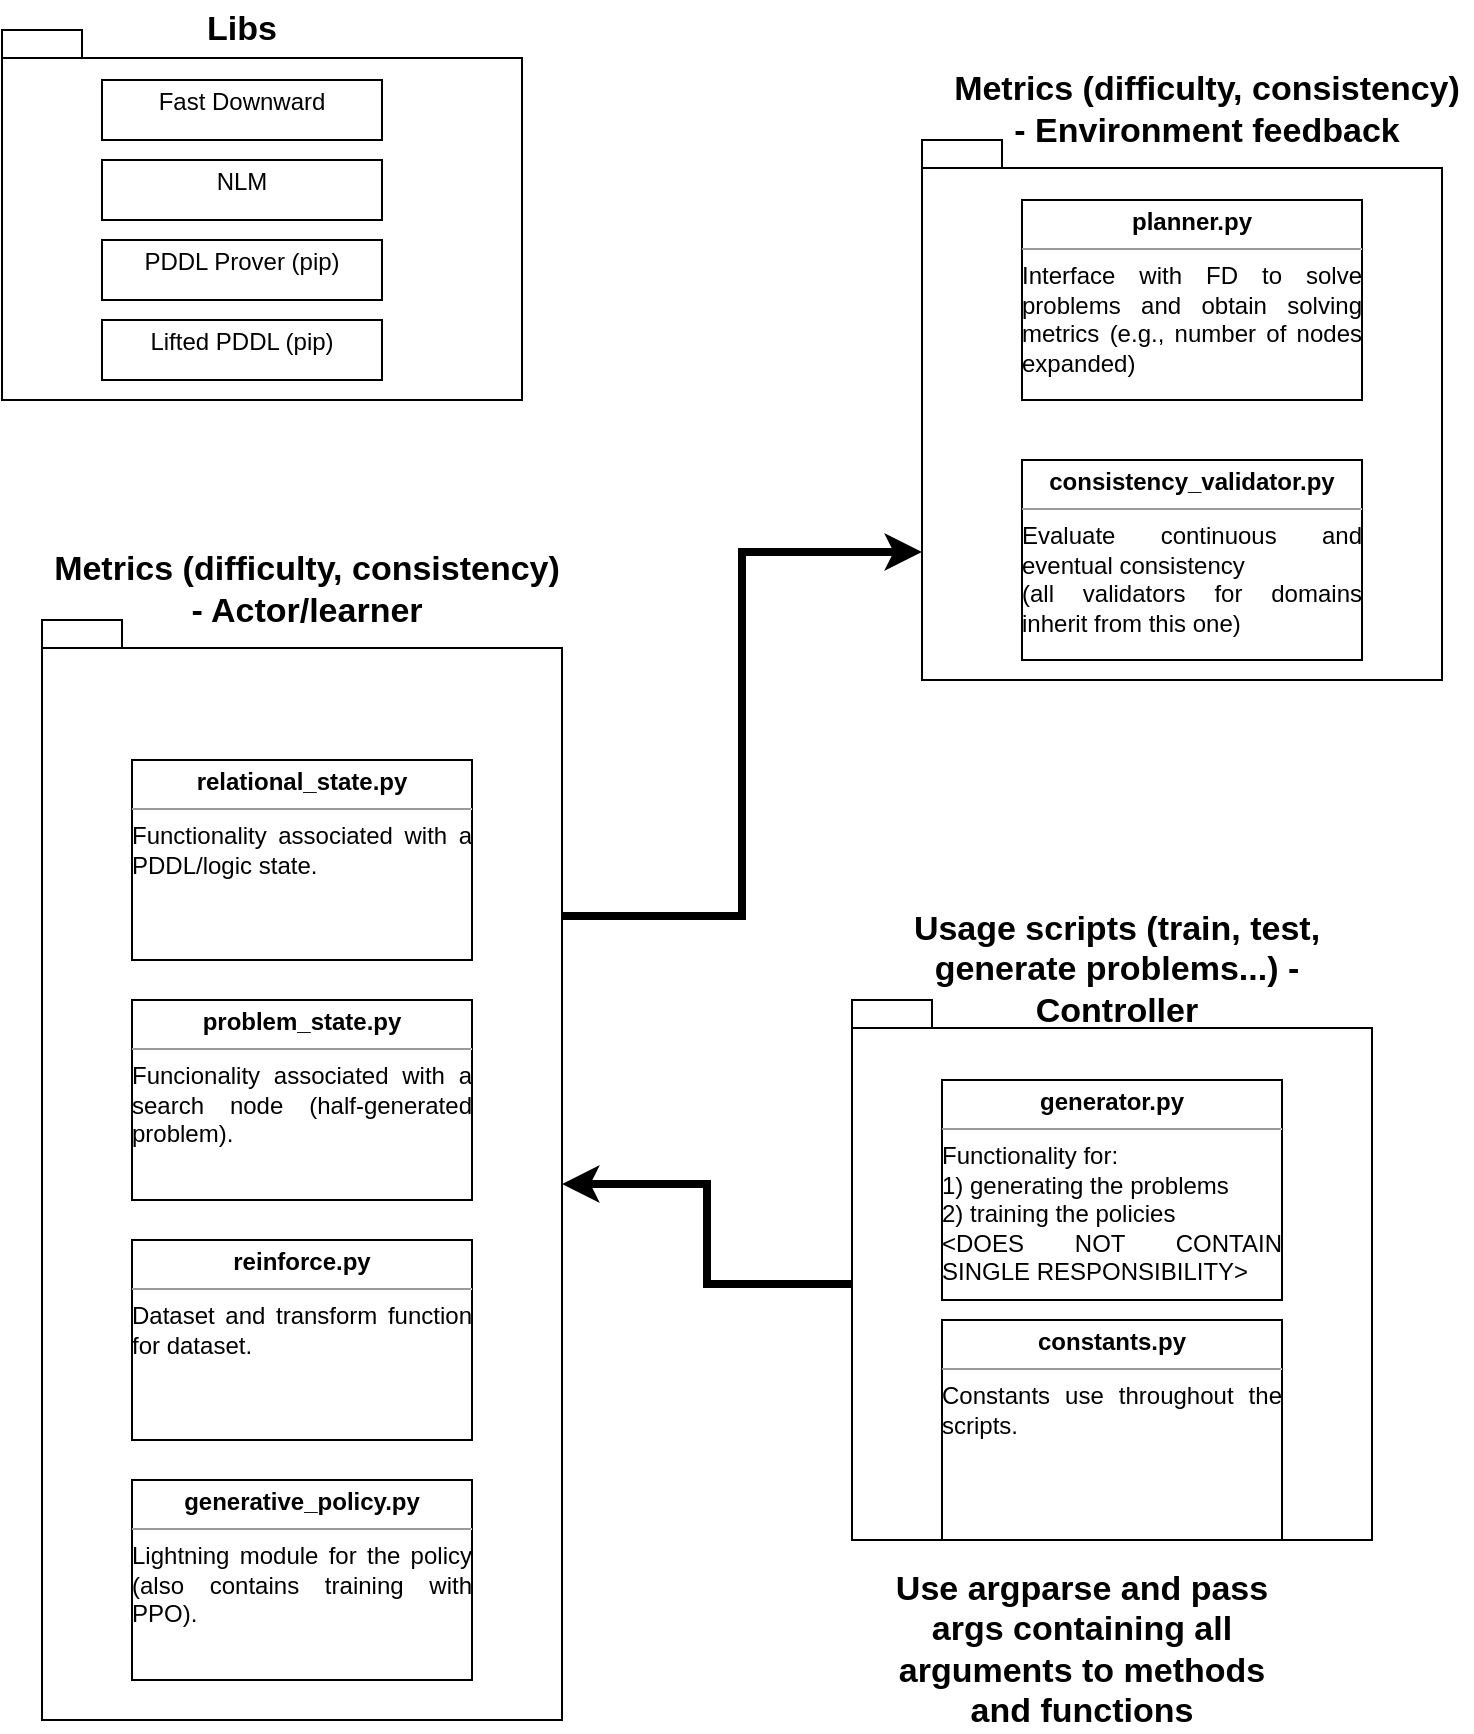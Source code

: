 <mxfile version="22.1.3" type="device">
  <diagram name="Página-1" id="LPAUuE1sYoByQAtt3wmM">
    <mxGraphModel dx="1199" dy="657" grid="1" gridSize="10" guides="1" tooltips="1" connect="1" arrows="1" fold="1" page="1" pageScale="1" pageWidth="827" pageHeight="1169" math="0" shadow="0">
      <root>
        <mxCell id="0" />
        <mxCell id="1" parent="0" />
        <mxCell id="U8iGTYYdDx7wfRS6JF8m-37" value="" style="shape=folder;fontStyle=1;spacingTop=10;tabWidth=40;tabHeight=14;tabPosition=left;html=1;whiteSpace=wrap;" parent="1" vertex="1">
          <mxGeometry x="80" y="340" width="260" height="550" as="geometry" />
        </mxCell>
        <mxCell id="U8iGTYYdDx7wfRS6JF8m-35" value="" style="shape=folder;fontStyle=1;spacingTop=10;tabWidth=40;tabHeight=14;tabPosition=left;html=1;whiteSpace=wrap;" parent="1" vertex="1">
          <mxGeometry x="485" y="530" width="260" height="270" as="geometry" />
        </mxCell>
        <mxCell id="U8iGTYYdDx7wfRS6JF8m-32" value="" style="shape=folder;fontStyle=1;spacingTop=10;tabWidth=40;tabHeight=14;tabPosition=left;html=1;whiteSpace=wrap;" parent="1" vertex="1">
          <mxGeometry x="520" y="100" width="260" height="270" as="geometry" />
        </mxCell>
        <mxCell id="U8iGTYYdDx7wfRS6JF8m-15" value="" style="shape=folder;fontStyle=1;spacingTop=10;tabWidth=40;tabHeight=14;tabPosition=left;html=1;whiteSpace=wrap;" parent="1" vertex="1">
          <mxGeometry x="60" y="45" width="260" height="185" as="geometry" />
        </mxCell>
        <mxCell id="U8iGTYYdDx7wfRS6JF8m-12" value="&lt;p style=&quot;margin:0px;margin-top:4px;text-align:center;&quot;&gt;Fast Downward&lt;/p&gt;" style="verticalAlign=top;align=left;overflow=fill;fontSize=12;fontFamily=Helvetica;html=1;whiteSpace=wrap;" parent="1" vertex="1">
          <mxGeometry x="110" y="70" width="140" height="30" as="geometry" />
        </mxCell>
        <mxCell id="U8iGTYYdDx7wfRS6JF8m-13" value="&lt;p style=&quot;margin:0px;margin-top:4px;text-align:center;&quot;&gt;NLM&lt;/p&gt;" style="verticalAlign=top;align=left;overflow=fill;fontSize=12;fontFamily=Helvetica;html=1;whiteSpace=wrap;" parent="1" vertex="1">
          <mxGeometry x="110" y="110" width="140" height="30" as="geometry" />
        </mxCell>
        <mxCell id="U8iGTYYdDx7wfRS6JF8m-14" value="&lt;p style=&quot;margin:0px;margin-top:4px;text-align:center;&quot;&gt;PDDL Prover (pip)&lt;/p&gt;" style="verticalAlign=top;align=left;overflow=fill;fontSize=12;fontFamily=Helvetica;html=1;whiteSpace=wrap;" parent="1" vertex="1">
          <mxGeometry x="110" y="150" width="140" height="30" as="geometry" />
        </mxCell>
        <mxCell id="U8iGTYYdDx7wfRS6JF8m-16" value="&lt;b&gt;&lt;font style=&quot;font-size: 17px;&quot;&gt;Libs&lt;/font&gt;&lt;/b&gt;" style="text;html=1;strokeColor=none;fillColor=none;align=center;verticalAlign=middle;whiteSpace=wrap;rounded=0;" parent="1" vertex="1">
          <mxGeometry x="150" y="30" width="60" height="30" as="geometry" />
        </mxCell>
        <mxCell id="U8iGTYYdDx7wfRS6JF8m-18" value="&lt;p style=&quot;margin:0px;margin-top:4px;text-align:center;&quot;&gt;Lifted PDDL (pip)&lt;/p&gt;" style="verticalAlign=top;align=left;overflow=fill;fontSize=12;fontFamily=Helvetica;html=1;whiteSpace=wrap;" parent="1" vertex="1">
          <mxGeometry x="110" y="190" width="140" height="30" as="geometry" />
        </mxCell>
        <mxCell id="U8iGTYYdDx7wfRS6JF8m-20" value="&lt;p style=&quot;margin:0px;margin-top:4px;text-align:center;&quot;&gt;&lt;b&gt;planner.py&lt;/b&gt;&lt;/p&gt;&lt;hr size=&quot;1&quot;&gt;&lt;div style=&quot;text-align: justify; height: 2px;&quot;&gt;Interface with FD to solve problems and obtain solving metrics (e.g., number of nodes expanded)&lt;/div&gt;" style="verticalAlign=top;align=left;overflow=fill;fontSize=12;fontFamily=Helvetica;html=1;whiteSpace=wrap;" parent="1" vertex="1">
          <mxGeometry x="570" y="130" width="170" height="100" as="geometry" />
        </mxCell>
        <mxCell id="U8iGTYYdDx7wfRS6JF8m-21" value="&lt;p style=&quot;margin:0px;margin-top:4px;text-align:center;&quot;&gt;&lt;b&gt;consistency_validator.py&lt;/b&gt;&lt;/p&gt;&lt;hr size=&quot;1&quot;&gt;&lt;div style=&quot;text-align: justify; height: 2px;&quot;&gt;Evaluate continuous and eventual consistency&lt;br&gt;(all validators for domains inherit from this one)&lt;/div&gt;" style="verticalAlign=top;align=left;overflow=fill;fontSize=12;fontFamily=Helvetica;html=1;whiteSpace=wrap;" parent="1" vertex="1">
          <mxGeometry x="570" y="260" width="170" height="100" as="geometry" />
        </mxCell>
        <mxCell id="U8iGTYYdDx7wfRS6JF8m-27" value="&lt;p style=&quot;margin:0px;margin-top:4px;text-align:center;&quot;&gt;&lt;b&gt;problem_state.py&lt;/b&gt;&lt;/p&gt;&lt;hr size=&quot;1&quot;&gt;&lt;div style=&quot;text-align: justify; height: 2px;&quot;&gt;Funcionality associated with a search node (half-generated problem).&lt;br&gt;&lt;/div&gt;" style="verticalAlign=top;align=left;overflow=fill;fontSize=12;fontFamily=Helvetica;html=1;whiteSpace=wrap;" parent="1" vertex="1">
          <mxGeometry x="125" y="530" width="170" height="100" as="geometry" />
        </mxCell>
        <mxCell id="U8iGTYYdDx7wfRS6JF8m-28" value="&lt;p style=&quot;margin:0px;margin-top:4px;text-align:center;&quot;&gt;&lt;b&gt;relational_state.py&lt;/b&gt;&lt;/p&gt;&lt;hr size=&quot;1&quot;&gt;&lt;div style=&quot;text-align: justify; height: 2px;&quot;&gt;Functionality associated with a PDDL/logic state.&lt;br&gt;&lt;/div&gt;" style="verticalAlign=top;align=left;overflow=fill;fontSize=12;fontFamily=Helvetica;html=1;whiteSpace=wrap;" parent="1" vertex="1">
          <mxGeometry x="125" y="410" width="170" height="100" as="geometry" />
        </mxCell>
        <mxCell id="U8iGTYYdDx7wfRS6JF8m-29" value="&lt;p style=&quot;margin:0px;margin-top:4px;text-align:center;&quot;&gt;&lt;b&gt;reinforce.py&lt;/b&gt;&lt;/p&gt;&lt;hr size=&quot;1&quot;&gt;&lt;div style=&quot;text-align: justify; height: 2px;&quot;&gt;Dataset and transform function for dataset.&lt;/div&gt;" style="verticalAlign=top;align=left;overflow=fill;fontSize=12;fontFamily=Helvetica;html=1;whiteSpace=wrap;" parent="1" vertex="1">
          <mxGeometry x="125" y="650" width="170" height="100" as="geometry" />
        </mxCell>
        <mxCell id="U8iGTYYdDx7wfRS6JF8m-30" value="&lt;p style=&quot;margin:0px;margin-top:4px;text-align:center;&quot;&gt;&lt;b&gt;generative_policy.py&lt;/b&gt;&lt;/p&gt;&lt;hr size=&quot;1&quot;&gt;&lt;div style=&quot;text-align: justify; height: 2px;&quot;&gt;Lightning module for the policy (also contains training with PPO).&lt;/div&gt;" style="verticalAlign=top;align=left;overflow=fill;fontSize=12;fontFamily=Helvetica;html=1;whiteSpace=wrap;" parent="1" vertex="1">
          <mxGeometry x="125" y="770" width="170" height="100" as="geometry" />
        </mxCell>
        <mxCell id="U8iGTYYdDx7wfRS6JF8m-31" value="&lt;p style=&quot;margin:0px;margin-top:4px;text-align:center;&quot;&gt;&lt;b&gt;generator.py&lt;/b&gt;&lt;/p&gt;&lt;hr size=&quot;1&quot;&gt;&lt;div style=&quot;text-align: justify; height: 2px;&quot;&gt;Functionality for:&lt;br&gt;1) generating the problems&lt;br&gt;2) training the policies&lt;br&gt;&amp;lt;DOES NOT CONTAIN SINGLE RESPONSIBILITY&amp;gt;&lt;/div&gt;" style="verticalAlign=top;align=left;overflow=fill;fontSize=12;fontFamily=Helvetica;html=1;whiteSpace=wrap;" parent="1" vertex="1">
          <mxGeometry x="530" y="570" width="170" height="110" as="geometry" />
        </mxCell>
        <mxCell id="U8iGTYYdDx7wfRS6JF8m-33" value="&lt;b&gt;&lt;font style=&quot;font-size: 17px;&quot;&gt;Metrics (difficulty, consistency) - Environment feedback&lt;/font&gt;&lt;/b&gt;" style="text;html=1;strokeColor=none;fillColor=none;align=center;verticalAlign=middle;whiteSpace=wrap;rounded=0;" parent="1" vertex="1">
          <mxGeometry x="530" y="70" width="265" height="30" as="geometry" />
        </mxCell>
        <mxCell id="U8iGTYYdDx7wfRS6JF8m-34" value="&lt;b&gt;&lt;font style=&quot;font-size: 17px;&quot;&gt;Metrics (difficulty, consistency) - Actor/learner&lt;/font&gt;&lt;/b&gt;" style="text;html=1;strokeColor=none;fillColor=none;align=center;verticalAlign=middle;whiteSpace=wrap;rounded=0;" parent="1" vertex="1">
          <mxGeometry x="80" y="310" width="265" height="30" as="geometry" />
        </mxCell>
        <mxCell id="U8iGTYYdDx7wfRS6JF8m-36" value="&lt;b&gt;&lt;font style=&quot;font-size: 17px;&quot;&gt;Usage scripts (train, test, generate problems...) - Controller&lt;/font&gt;&lt;/b&gt;" style="text;html=1;strokeColor=none;fillColor=none;align=center;verticalAlign=middle;whiteSpace=wrap;rounded=0;" parent="1" vertex="1">
          <mxGeometry x="485" y="500" width="265" height="30" as="geometry" />
        </mxCell>
        <mxCell id="U8iGTYYdDx7wfRS6JF8m-43" style="edgeStyle=orthogonalEdgeStyle;rounded=0;orthogonalLoop=1;jettySize=auto;html=1;exitX=0;exitY=0;exitDx=260;exitDy=148;exitPerimeter=0;entryX=0;entryY=0;entryDx=0;entryDy=206;entryPerimeter=0;strokeWidth=4;" parent="1" source="U8iGTYYdDx7wfRS6JF8m-37" target="U8iGTYYdDx7wfRS6JF8m-32" edge="1">
          <mxGeometry relative="1" as="geometry" />
        </mxCell>
        <mxCell id="U8iGTYYdDx7wfRS6JF8m-44" style="edgeStyle=orthogonalEdgeStyle;rounded=0;orthogonalLoop=1;jettySize=auto;html=1;exitX=0;exitY=0;exitDx=0;exitDy=142;exitPerimeter=0;entryX=0;entryY=0;entryDx=260;entryDy=282;entryPerimeter=0;strokeWidth=4;" parent="1" source="U8iGTYYdDx7wfRS6JF8m-35" target="U8iGTYYdDx7wfRS6JF8m-37" edge="1">
          <mxGeometry relative="1" as="geometry" />
        </mxCell>
        <mxCell id="U8iGTYYdDx7wfRS6JF8m-45" value="&lt;span style=&quot;font-size: 17px;&quot;&gt;&lt;b&gt;Use argparse and pass args containing all arguments to methods and functions&lt;/b&gt;&lt;/span&gt;" style="text;html=1;strokeColor=none;fillColor=none;align=center;verticalAlign=middle;whiteSpace=wrap;rounded=0;" parent="1" vertex="1">
          <mxGeometry x="500" y="840" width="200" height="30" as="geometry" />
        </mxCell>
        <mxCell id="AhLqE5Gg5YeaKjn5A4L0-1" value="&lt;p style=&quot;margin:0px;margin-top:4px;text-align:center;&quot;&gt;&lt;b&gt;constants.py&lt;/b&gt;&lt;/p&gt;&lt;hr size=&quot;1&quot;&gt;&lt;div style=&quot;text-align: justify; height: 2px;&quot;&gt;Constants use throughout the scripts.&lt;/div&gt;" style="verticalAlign=top;align=left;overflow=fill;fontSize=12;fontFamily=Helvetica;html=1;whiteSpace=wrap;" vertex="1" parent="1">
          <mxGeometry x="530" y="690" width="170" height="110" as="geometry" />
        </mxCell>
      </root>
    </mxGraphModel>
  </diagram>
</mxfile>

